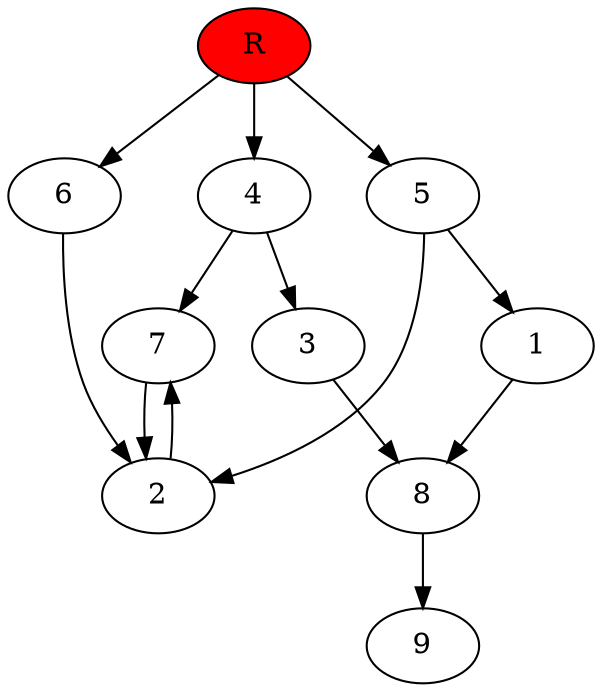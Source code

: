 digraph prb21505 {
	1
	2
	3
	4
	5
	6
	7
	8
	R [fillcolor="#ff0000" style=filled]
	1 -> 8
	2 -> 7
	3 -> 8
	4 -> 3
	4 -> 7
	5 -> 1
	5 -> 2
	6 -> 2
	7 -> 2
	8 -> 9
	R -> 4
	R -> 5
	R -> 6
}
